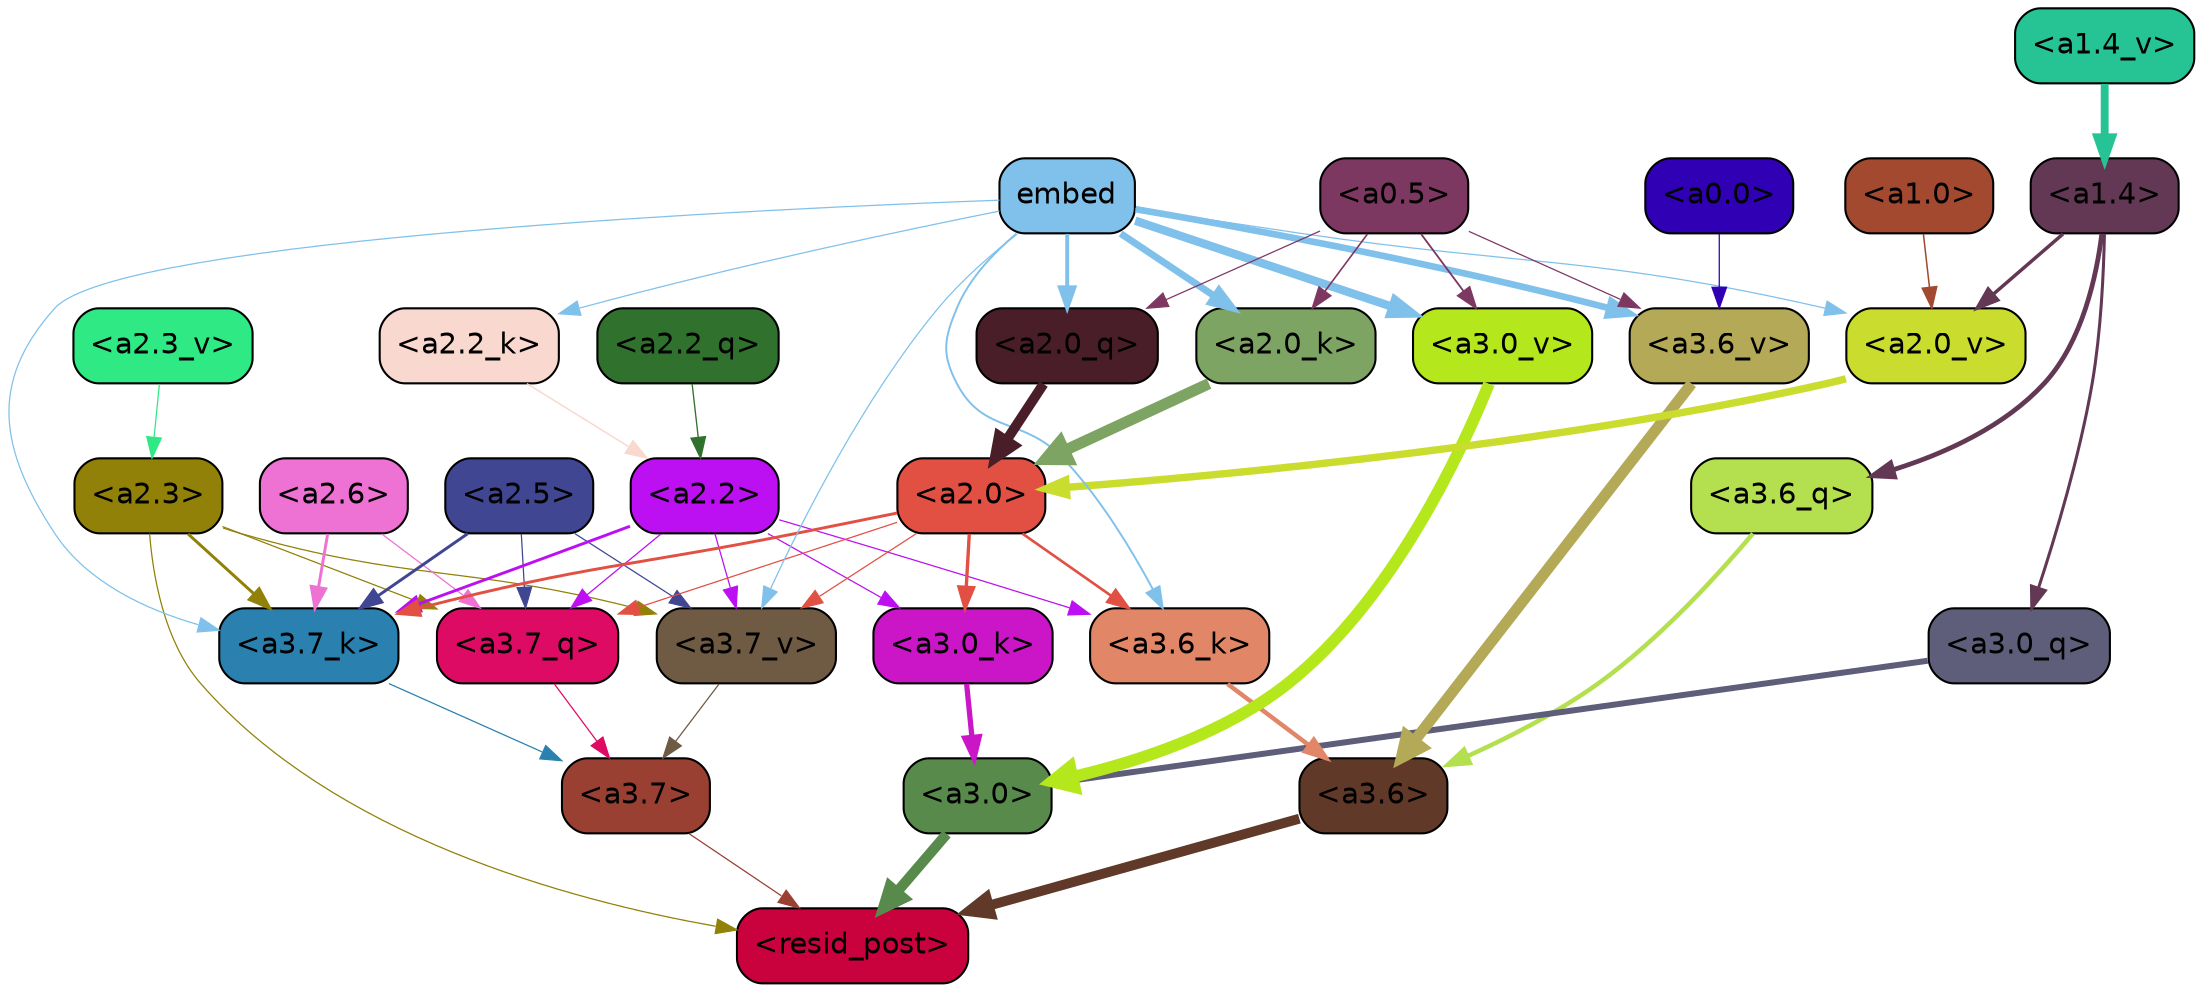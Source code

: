 strict digraph "" {
	graph [bgcolor=transparent,
		layout=dot,
		overlap=false,
		splines=true
	];
	"<a3.7>"	[color=black,
		fillcolor="#994032",
		fontname=Helvetica,
		shape=box,
		style="filled, rounded"];
	"<resid_post>"	[color=black,
		fillcolor="#c9013d",
		fontname=Helvetica,
		shape=box,
		style="filled, rounded"];
	"<a3.7>" -> "<resid_post>"	[color="#994032",
		penwidth=0.6];
	"<a3.6>"	[color=black,
		fillcolor="#603928",
		fontname=Helvetica,
		shape=box,
		style="filled, rounded"];
	"<a3.6>" -> "<resid_post>"	[color="#603928",
		penwidth=4.749041676521301];
	"<a3.0>"	[color=black,
		fillcolor="#578a4b",
		fontname=Helvetica,
		shape=box,
		style="filled, rounded"];
	"<a3.0>" -> "<resid_post>"	[color="#578a4b",
		penwidth=5.004215121269226];
	"<a2.3>"	[color=black,
		fillcolor="#928108",
		fontname=Helvetica,
		shape=box,
		style="filled, rounded"];
	"<a2.3>" -> "<resid_post>"	[color="#928108",
		penwidth=0.6];
	"<a3.7_q>"	[color=black,
		fillcolor="#dd0b64",
		fontname=Helvetica,
		shape=box,
		style="filled, rounded"];
	"<a2.3>" -> "<a3.7_q>"	[color="#928108",
		penwidth=0.6];
	"<a3.7_k>"	[color=black,
		fillcolor="#2a81af",
		fontname=Helvetica,
		shape=box,
		style="filled, rounded"];
	"<a2.3>" -> "<a3.7_k>"	[color="#928108",
		penwidth=1.4391854107379913];
	"<a3.7_v>"	[color=black,
		fillcolor="#6f5a43",
		fontname=Helvetica,
		shape=box,
		style="filled, rounded"];
	"<a2.3>" -> "<a3.7_v>"	[color="#928108",
		penwidth=0.6];
	"<a3.7_q>" -> "<a3.7>"	[color="#dd0b64",
		penwidth=0.6];
	"<a3.6_q>"	[color=black,
		fillcolor="#b4df4e",
		fontname=Helvetica,
		shape=box,
		style="filled, rounded"];
	"<a3.6_q>" -> "<a3.6>"	[color="#b4df4e",
		penwidth=2.160832464694977];
	"<a3.0_q>"	[color=black,
		fillcolor="#5e5e7b",
		fontname=Helvetica,
		shape=box,
		style="filled, rounded"];
	"<a3.0_q>" -> "<a3.0>"	[color="#5e5e7b",
		penwidth=2.870753765106201];
	"<a3.7_k>" -> "<a3.7>"	[color="#2a81af",
		penwidth=0.6];
	"<a3.6_k>"	[color=black,
		fillcolor="#e18666",
		fontname=Helvetica,
		shape=box,
		style="filled, rounded"];
	"<a3.6_k>" -> "<a3.6>"	[color="#e18666",
		penwidth=2.13908451795578];
	"<a3.0_k>"	[color=black,
		fillcolor="#cb16c8",
		fontname=Helvetica,
		shape=box,
		style="filled, rounded"];
	"<a3.0_k>" -> "<a3.0>"	[color="#cb16c8",
		penwidth=2.520303964614868];
	"<a3.7_v>" -> "<a3.7>"	[color="#6f5a43",
		penwidth=0.6];
	"<a3.6_v>"	[color=black,
		fillcolor="#b3a956",
		fontname=Helvetica,
		shape=box,
		style="filled, rounded"];
	"<a3.6_v>" -> "<a3.6>"	[color="#b3a956",
		penwidth=5.297133803367615];
	"<a3.0_v>"	[color=black,
		fillcolor="#b4e81c",
		fontname=Helvetica,
		shape=box,
		style="filled, rounded"];
	"<a3.0_v>" -> "<a3.0>"	[color="#b4e81c",
		penwidth=5.680712580680847];
	"<a2.6>"	[color=black,
		fillcolor="#ee72d3",
		fontname=Helvetica,
		shape=box,
		style="filled, rounded"];
	"<a2.6>" -> "<a3.7_q>"	[color="#ee72d3",
		penwidth=0.6];
	"<a2.6>" -> "<a3.7_k>"	[color="#ee72d3",
		penwidth=1.4180794060230255];
	"<a2.5>"	[color=black,
		fillcolor="#404692",
		fontname=Helvetica,
		shape=box,
		style="filled, rounded"];
	"<a2.5>" -> "<a3.7_q>"	[color="#404692",
		penwidth=0.6];
	"<a2.5>" -> "<a3.7_k>"	[color="#404692",
		penwidth=1.4281435310840607];
	"<a2.5>" -> "<a3.7_v>"	[color="#404692",
		penwidth=0.6];
	"<a2.2>"	[color=black,
		fillcolor="#bc0ff2",
		fontname=Helvetica,
		shape=box,
		style="filled, rounded"];
	"<a2.2>" -> "<a3.7_q>"	[color="#bc0ff2",
		penwidth=0.6];
	"<a2.2>" -> "<a3.7_k>"	[color="#bc0ff2",
		penwidth=1.3982512056827545];
	"<a2.2>" -> "<a3.6_k>"	[color="#bc0ff2",
		penwidth=0.6];
	"<a2.2>" -> "<a3.0_k>"	[color="#bc0ff2",
		penwidth=0.6];
	"<a2.2>" -> "<a3.7_v>"	[color="#bc0ff2",
		penwidth=0.6];
	"<a2.0>"	[color=black,
		fillcolor="#e25044",
		fontname=Helvetica,
		shape=box,
		style="filled, rounded"];
	"<a2.0>" -> "<a3.7_q>"	[color="#e25044",
		penwidth=0.6];
	"<a2.0>" -> "<a3.7_k>"	[color="#e25044",
		penwidth=1.404832512140274];
	"<a2.0>" -> "<a3.6_k>"	[color="#e25044",
		penwidth=1.2708758115768433];
	"<a2.0>" -> "<a3.0_k>"	[color="#e25044",
		penwidth=1.6207245588302612];
	"<a2.0>" -> "<a3.7_v>"	[color="#e25044",
		penwidth=0.6];
	"<a1.4>"	[color=black,
		fillcolor="#623855",
		fontname=Helvetica,
		shape=box,
		style="filled, rounded"];
	"<a1.4>" -> "<a3.6_q>"	[color="#623855",
		penwidth=2.289449453353882];
	"<a1.4>" -> "<a3.0_q>"	[color="#623855",
		penwidth=1.4600623846054077];
	"<a2.0_v>"	[color=black,
		fillcolor="#cadd2e",
		fontname=Helvetica,
		shape=box,
		style="filled, rounded"];
	"<a1.4>" -> "<a2.0_v>"	[color="#623855",
		penwidth=1.676277220249176];
	embed	[color=black,
		fillcolor="#7fc1eb",
		fontname=Helvetica,
		shape=box,
		style="filled, rounded"];
	embed -> "<a3.7_k>"	[color="#7fc1eb",
		penwidth=0.6];
	embed -> "<a3.6_k>"	[color="#7fc1eb",
		penwidth=0.9291638135910034];
	embed -> "<a3.7_v>"	[color="#7fc1eb",
		penwidth=0.6];
	embed -> "<a3.6_v>"	[color="#7fc1eb",
		penwidth=3.1808209121227264];
	embed -> "<a3.0_v>"	[color="#7fc1eb",
		penwidth=4.036660343408585];
	"<a2.0_q>"	[color=black,
		fillcolor="#491e29",
		fontname=Helvetica,
		shape=box,
		style="filled, rounded"];
	embed -> "<a2.0_q>"	[color="#7fc1eb",
		penwidth=1.8821641206741333];
	"<a2.2_k>"	[color=black,
		fillcolor="#f9d8cf",
		fontname=Helvetica,
		shape=box,
		style="filled, rounded"];
	embed -> "<a2.2_k>"	[color="#7fc1eb",
		penwidth=0.6];
	"<a2.0_k>"	[color=black,
		fillcolor="#7ea463",
		fontname=Helvetica,
		shape=box,
		style="filled, rounded"];
	embed -> "<a2.0_k>"	[color="#7fc1eb",
		penwidth=3.3375256061553955];
	embed -> "<a2.0_v>"	[color="#7fc1eb",
		penwidth=0.6];
	"<a0.5>"	[color=black,
		fillcolor="#7d3861",
		fontname=Helvetica,
		shape=box,
		style="filled, rounded"];
	"<a0.5>" -> "<a3.6_v>"	[color="#7d3861",
		penwidth=0.6];
	"<a0.5>" -> "<a3.0_v>"	[color="#7d3861",
		penwidth=0.8798569142818451];
	"<a0.5>" -> "<a2.0_q>"	[color="#7d3861",
		penwidth=0.6];
	"<a0.5>" -> "<a2.0_k>"	[color="#7d3861",
		penwidth=0.7782440185546875];
	"<a0.0>"	[color=black,
		fillcolor="#3000b4",
		fontname=Helvetica,
		shape=box,
		style="filled, rounded"];
	"<a0.0>" -> "<a3.6_v>"	[color="#3000b4",
		penwidth=0.6];
	"<a2.2_q>"	[color=black,
		fillcolor="#30712e",
		fontname=Helvetica,
		shape=box,
		style="filled, rounded"];
	"<a2.2_q>" -> "<a2.2>"	[color="#30712e",
		penwidth=0.6392357051372528];
	"<a2.0_q>" -> "<a2.0>"	[color="#491e29",
		penwidth=4.795779317617416];
	"<a2.2_k>" -> "<a2.2>"	[color="#f9d8cf",
		penwidth=0.7060726433992386];
	"<a2.0_k>" -> "<a2.0>"	[color="#7ea463",
		penwidth=5.401692286133766];
	"<a2.3_v>"	[color=black,
		fillcolor="#2fe984",
		fontname=Helvetica,
		shape=box,
		style="filled, rounded"];
	"<a2.3_v>" -> "<a2.3>"	[color="#2fe984",
		penwidth=0.6];
	"<a2.0_v>" -> "<a2.0>"	[color="#cadd2e",
		penwidth=3.56003999710083];
	"<a1.0>"	[color=black,
		fillcolor="#a2492f",
		fontname=Helvetica,
		shape=box,
		style="filled, rounded"];
	"<a1.0>" -> "<a2.0_v>"	[color="#a2492f",
		penwidth=0.7355214953422546];
	"<a1.4_v>"	[color=black,
		fillcolor="#26c494",
		fontname=Helvetica,
		shape=box,
		style="filled, rounded"];
	"<a1.4_v>" -> "<a1.4>"	[color="#26c494",
		penwidth=3.7673035860061646];
}
